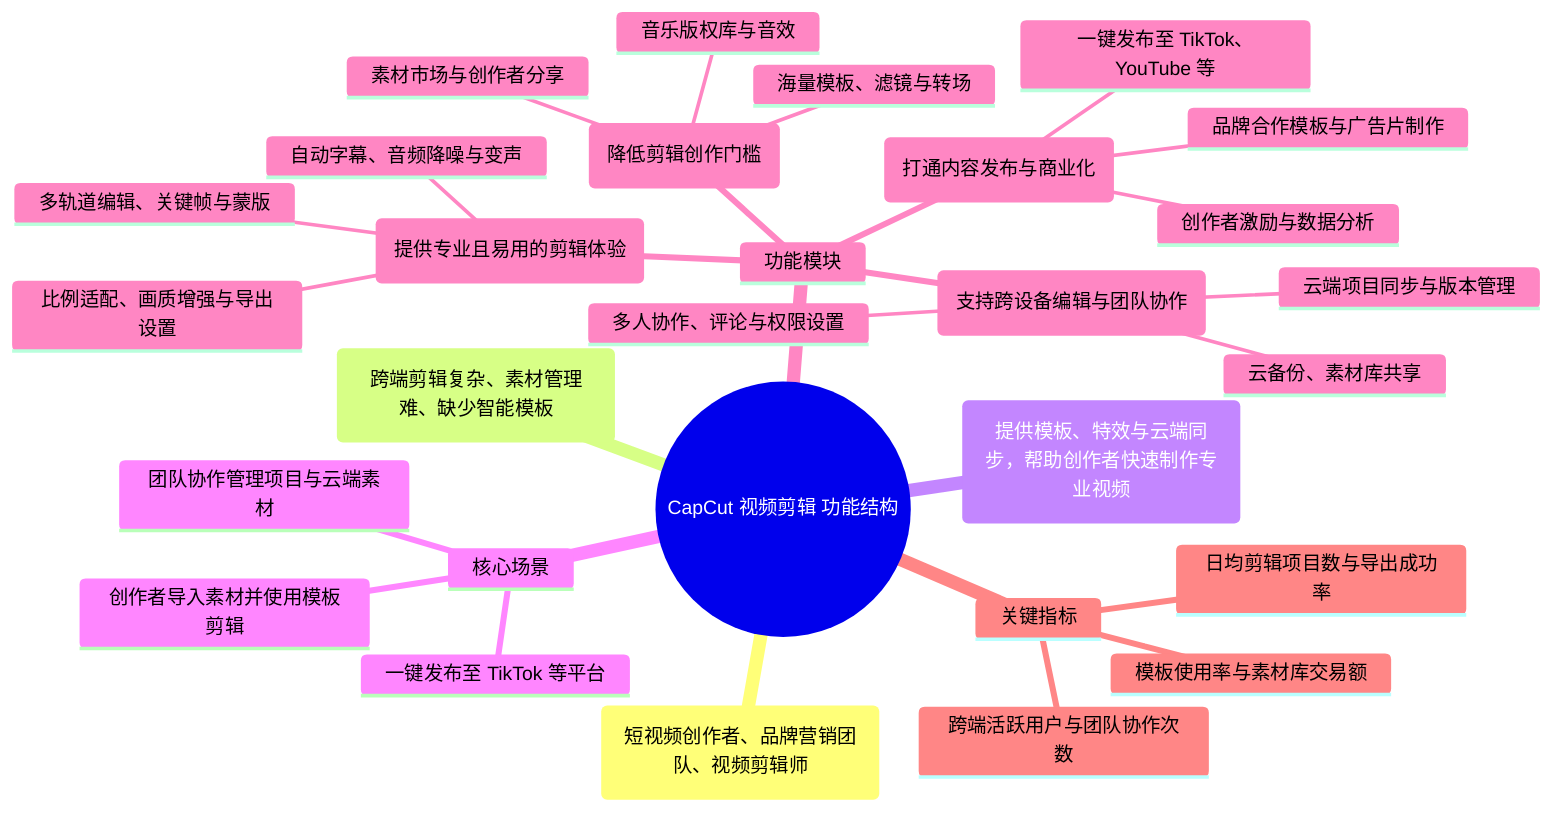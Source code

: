 %% Auto-generated by scripts/generate_assets.py
mindmap
  root((CapCut 视频剪辑 功能结构))
    目标用户(短视频创作者、品牌营销团队、视频剪辑师)
    核心痛点(跨端剪辑复杂、素材管理难、缺少智能模板)
    价值主张(提供模板、特效与云端同步，帮助创作者快速制作专业视频)
    核心场景
      创作者导入素材并使用模板剪辑
      团队协作管理项目与云端素材
      一键发布至 TikTok 等平台
    功能模块
      时间线剪辑(提供专业且易用的剪辑体验)
        多轨道编辑、关键帧与蒙版
        自动字幕、音频降噪与变声
        比例适配、画质增强与导出设置
      模板与素材库(降低剪辑创作门槛)
        海量模板、滤镜与转场
        音乐版权库与音效
        素材市场与创作者分享
      协作与云端(支持跨设备编辑与团队协作)
        云端项目同步与版本管理
        多人协作、评论与权限设置
        云备份、素材库共享
      发布与变现(打通内容发布与商业化)
        一键发布至 TikTok、YouTube 等
        品牌合作模板与广告片制作
        创作者激励与数据分析
    关键指标
      日均剪辑项目数与导出成功率
      模板使用率与素材库交易额
      跨端活跃用户与团队协作次数